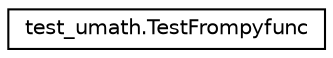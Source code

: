 digraph "Graphical Class Hierarchy"
{
 // LATEX_PDF_SIZE
  edge [fontname="Helvetica",fontsize="10",labelfontname="Helvetica",labelfontsize="10"];
  node [fontname="Helvetica",fontsize="10",shape=record];
  rankdir="LR";
  Node0 [label="test_umath.TestFrompyfunc",height=0.2,width=0.4,color="black", fillcolor="white", style="filled",URL="$classtest__umath_1_1TestFrompyfunc.html",tooltip=" "];
}
